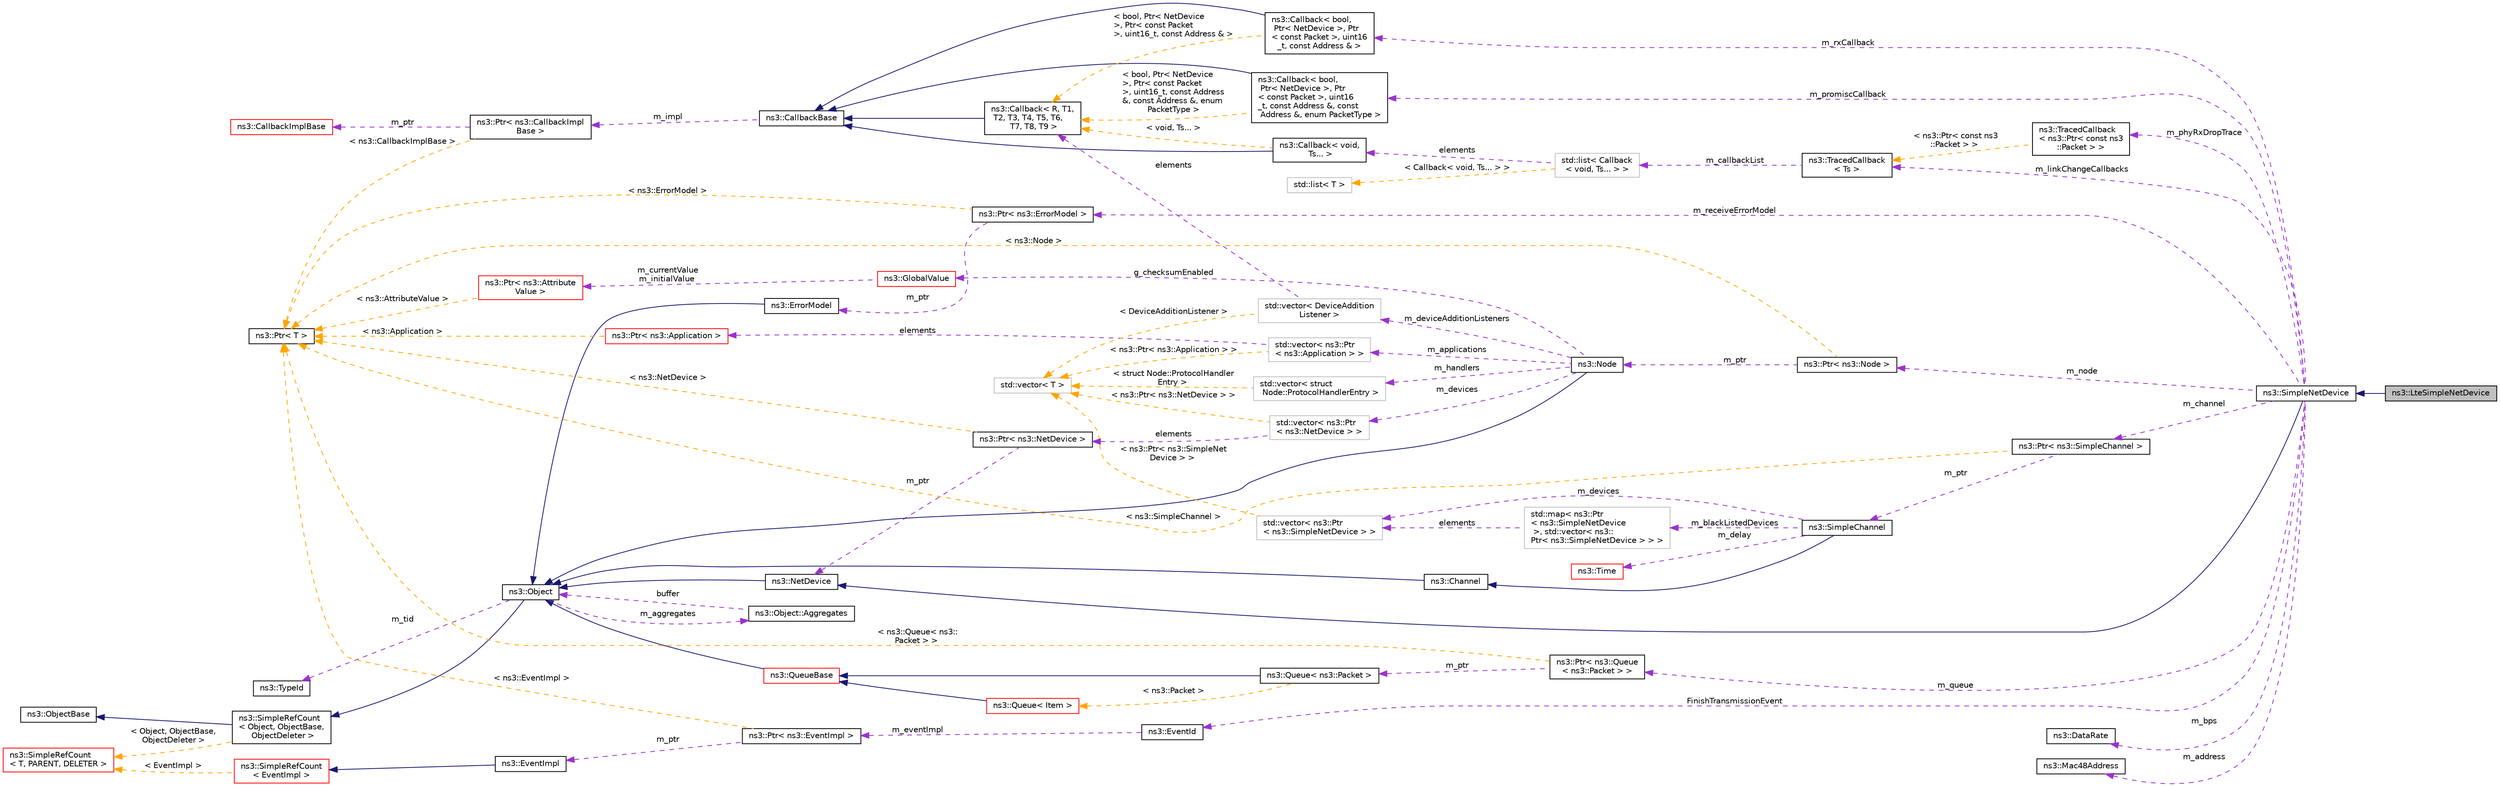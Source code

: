 digraph "ns3::LteSimpleNetDevice"
{
 // LATEX_PDF_SIZE
  edge [fontname="Helvetica",fontsize="10",labelfontname="Helvetica",labelfontsize="10"];
  node [fontname="Helvetica",fontsize="10",shape=record];
  rankdir="LR";
  Node1 [label="ns3::LteSimpleNetDevice",height=0.2,width=0.4,color="black", fillcolor="grey75", style="filled", fontcolor="black",tooltip="The LteSimpleNetDevice class implements the LTE simple net device."];
  Node2 -> Node1 [dir="back",color="midnightblue",fontsize="10",style="solid",fontname="Helvetica"];
  Node2 [label="ns3::SimpleNetDevice",height=0.2,width=0.4,color="black", fillcolor="white", style="filled",URL="$classns3_1_1_simple_net_device.html",tooltip="This device assumes 48-bit mac addressing; there is also the possibility to add an ErrorModel if you ..."];
  Node3 -> Node2 [dir="back",color="midnightblue",fontsize="10",style="solid",fontname="Helvetica"];
  Node3 [label="ns3::NetDevice",height=0.2,width=0.4,color="black", fillcolor="white", style="filled",URL="$classns3_1_1_net_device.html",tooltip="Network layer to device interface."];
  Node4 -> Node3 [dir="back",color="midnightblue",fontsize="10",style="solid",fontname="Helvetica"];
  Node4 [label="ns3::Object",height=0.2,width=0.4,color="black", fillcolor="white", style="filled",URL="$classns3_1_1_object.html",tooltip="A base class which provides memory management and object aggregation."];
  Node5 -> Node4 [dir="back",color="midnightblue",fontsize="10",style="solid",fontname="Helvetica"];
  Node5 [label="ns3::SimpleRefCount\l\< Object, ObjectBase,\l ObjectDeleter \>",height=0.2,width=0.4,color="black", fillcolor="white", style="filled",URL="$classns3_1_1_simple_ref_count.html",tooltip=" "];
  Node6 -> Node5 [dir="back",color="midnightblue",fontsize="10",style="solid",fontname="Helvetica"];
  Node6 [label="ns3::ObjectBase",height=0.2,width=0.4,color="black", fillcolor="white", style="filled",URL="$classns3_1_1_object_base.html",tooltip="Anchor the ns-3 type and attribute system."];
  Node7 -> Node5 [dir="back",color="orange",fontsize="10",style="dashed",label=" \< Object, ObjectBase,\l ObjectDeleter \>" ,fontname="Helvetica"];
  Node7 [label="ns3::SimpleRefCount\l\< T, PARENT, DELETER \>",height=0.2,width=0.4,color="red", fillcolor="white", style="filled",URL="$classns3_1_1_simple_ref_count.html",tooltip="A template-based reference counting class."];
  Node9 -> Node4 [dir="back",color="darkorchid3",fontsize="10",style="dashed",label=" m_tid" ,fontname="Helvetica"];
  Node9 [label="ns3::TypeId",height=0.2,width=0.4,color="black", fillcolor="white", style="filled",URL="$classns3_1_1_type_id.html",tooltip="a unique identifier for an interface."];
  Node10 -> Node4 [dir="back",color="darkorchid3",fontsize="10",style="dashed",label=" m_aggregates" ,fontname="Helvetica"];
  Node10 [label="ns3::Object::Aggregates",height=0.2,width=0.4,color="black", fillcolor="white", style="filled",URL="$structns3_1_1_object_1_1_aggregates.html",tooltip="The list of Objects aggregated to this one."];
  Node4 -> Node10 [dir="back",color="darkorchid3",fontsize="10",style="dashed",label=" buffer" ,fontname="Helvetica"];
  Node11 -> Node2 [dir="back",color="darkorchid3",fontsize="10",style="dashed",label=" m_bps" ,fontname="Helvetica"];
  Node11 [label="ns3::DataRate",height=0.2,width=0.4,color="black", fillcolor="white", style="filled",URL="$classns3_1_1_data_rate.html",tooltip="Class for representing data rates."];
  Node12 -> Node2 [dir="back",color="darkorchid3",fontsize="10",style="dashed",label=" m_phyRxDropTrace" ,fontname="Helvetica"];
  Node12 [label="ns3::TracedCallback\l\< ns3::Ptr\< const ns3\l::Packet \> \>",height=0.2,width=0.4,color="black", fillcolor="white", style="filled",URL="$classns3_1_1_traced_callback.html",tooltip=" "];
  Node13 -> Node12 [dir="back",color="orange",fontsize="10",style="dashed",label=" \< ns3::Ptr\< const ns3\l::Packet \> \>" ,fontname="Helvetica"];
  Node13 [label="ns3::TracedCallback\l\< Ts \>",height=0.2,width=0.4,color="black", fillcolor="white", style="filled",URL="$classns3_1_1_traced_callback.html",tooltip="Forward calls to a chain of Callback."];
  Node14 -> Node13 [dir="back",color="darkorchid3",fontsize="10",style="dashed",label=" m_callbackList" ,fontname="Helvetica"];
  Node14 [label="std::list\< Callback\l\< void, Ts... \> \>",height=0.2,width=0.4,color="grey75", fillcolor="white", style="filled",tooltip=" "];
  Node15 -> Node14 [dir="back",color="darkorchid3",fontsize="10",style="dashed",label=" elements" ,fontname="Helvetica"];
  Node15 [label="ns3::Callback\< void,\l Ts... \>",height=0.2,width=0.4,color="black", fillcolor="white", style="filled",URL="$classns3_1_1_callback.html",tooltip=" "];
  Node16 -> Node15 [dir="back",color="midnightblue",fontsize="10",style="solid",fontname="Helvetica"];
  Node16 [label="ns3::CallbackBase",height=0.2,width=0.4,color="black", fillcolor="white", style="filled",URL="$classns3_1_1_callback_base.html",tooltip="Base class for Callback class."];
  Node17 -> Node16 [dir="back",color="darkorchid3",fontsize="10",style="dashed",label=" m_impl" ,fontname="Helvetica"];
  Node17 [label="ns3::Ptr\< ns3::CallbackImpl\lBase \>",height=0.2,width=0.4,color="black", fillcolor="white", style="filled",URL="$classns3_1_1_ptr.html",tooltip=" "];
  Node18 -> Node17 [dir="back",color="darkorchid3",fontsize="10",style="dashed",label=" m_ptr" ,fontname="Helvetica"];
  Node18 [label="ns3::CallbackImplBase",height=0.2,width=0.4,color="red", fillcolor="white", style="filled",URL="$classns3_1_1_callback_impl_base.html",tooltip="Abstract base class for CallbackImpl Provides reference counting and equality test."];
  Node20 -> Node17 [dir="back",color="orange",fontsize="10",style="dashed",label=" \< ns3::CallbackImplBase \>" ,fontname="Helvetica"];
  Node20 [label="ns3::Ptr\< T \>",height=0.2,width=0.4,color="black", fillcolor="white", style="filled",URL="$classns3_1_1_ptr.html",tooltip="Smart pointer class similar to boost::intrusive_ptr."];
  Node21 -> Node15 [dir="back",color="orange",fontsize="10",style="dashed",label=" \< void, Ts... \>" ,fontname="Helvetica"];
  Node21 [label="ns3::Callback\< R, T1,\l T2, T3, T4, T5, T6,\l T7, T8, T9 \>",height=0.2,width=0.4,color="black", fillcolor="white", style="filled",URL="$classns3_1_1_callback.html",tooltip="Callback template class."];
  Node16 -> Node21 [dir="back",color="midnightblue",fontsize="10",style="solid",fontname="Helvetica"];
  Node22 -> Node14 [dir="back",color="orange",fontsize="10",style="dashed",label=" \< Callback\< void, Ts... \> \>" ,fontname="Helvetica"];
  Node22 [label="std::list\< T \>",height=0.2,width=0.4,color="grey75", fillcolor="white", style="filled",tooltip=" "];
  Node24 -> Node2 [dir="back",color="darkorchid3",fontsize="10",style="dashed",label=" m_address" ,fontname="Helvetica"];
  Node24 [label="ns3::Mac48Address",height=0.2,width=0.4,color="black", fillcolor="white", style="filled",URL="$classns3_1_1_mac48_address.html",tooltip="an EUI-48 address"];
  Node25 -> Node2 [dir="back",color="darkorchid3",fontsize="10",style="dashed",label=" m_promiscCallback" ,fontname="Helvetica"];
  Node25 [label="ns3::Callback\< bool,\l Ptr\< NetDevice \>, Ptr\l\< const Packet \>, uint16\l_t, const Address &, const\l Address &, enum PacketType \>",height=0.2,width=0.4,color="black", fillcolor="white", style="filled",URL="$classns3_1_1_callback.html",tooltip=" "];
  Node16 -> Node25 [dir="back",color="midnightblue",fontsize="10",style="solid",fontname="Helvetica"];
  Node21 -> Node25 [dir="back",color="orange",fontsize="10",style="dashed",label=" \< bool, Ptr\< NetDevice\l \>, Ptr\< const Packet\l \>, uint16_t, const Address\l &, const Address &, enum\l PacketType \>" ,fontname="Helvetica"];
  Node26 -> Node2 [dir="back",color="darkorchid3",fontsize="10",style="dashed",label=" FinishTransmissionEvent" ,fontname="Helvetica"];
  Node26 [label="ns3::EventId",height=0.2,width=0.4,color="black", fillcolor="white", style="filled",URL="$classns3_1_1_event_id.html",tooltip="An identifier for simulation events."];
  Node27 -> Node26 [dir="back",color="darkorchid3",fontsize="10",style="dashed",label=" m_eventImpl" ,fontname="Helvetica"];
  Node27 [label="ns3::Ptr\< ns3::EventImpl \>",height=0.2,width=0.4,color="black", fillcolor="white", style="filled",URL="$classns3_1_1_ptr.html",tooltip=" "];
  Node28 -> Node27 [dir="back",color="darkorchid3",fontsize="10",style="dashed",label=" m_ptr" ,fontname="Helvetica"];
  Node28 [label="ns3::EventImpl",height=0.2,width=0.4,color="black", fillcolor="white", style="filled",URL="$classns3_1_1_event_impl.html",tooltip="A simulation event."];
  Node29 -> Node28 [dir="back",color="midnightblue",fontsize="10",style="solid",fontname="Helvetica"];
  Node29 [label="ns3::SimpleRefCount\l\< EventImpl \>",height=0.2,width=0.4,color="red", fillcolor="white", style="filled",URL="$classns3_1_1_simple_ref_count.html",tooltip=" "];
  Node7 -> Node29 [dir="back",color="orange",fontsize="10",style="dashed",label=" \< EventImpl \>" ,fontname="Helvetica"];
  Node20 -> Node27 [dir="back",color="orange",fontsize="10",style="dashed",label=" \< ns3::EventImpl \>" ,fontname="Helvetica"];
  Node30 -> Node2 [dir="back",color="darkorchid3",fontsize="10",style="dashed",label=" m_node" ,fontname="Helvetica"];
  Node30 [label="ns3::Ptr\< ns3::Node \>",height=0.2,width=0.4,color="black", fillcolor="white", style="filled",URL="$classns3_1_1_ptr.html",tooltip=" "];
  Node31 -> Node30 [dir="back",color="darkorchid3",fontsize="10",style="dashed",label=" m_ptr" ,fontname="Helvetica"];
  Node31 [label="ns3::Node",height=0.2,width=0.4,color="black", fillcolor="white", style="filled",URL="$classns3_1_1_node.html",tooltip="A network Node."];
  Node4 -> Node31 [dir="back",color="midnightblue",fontsize="10",style="solid",fontname="Helvetica"];
  Node32 -> Node31 [dir="back",color="darkorchid3",fontsize="10",style="dashed",label=" m_applications" ,fontname="Helvetica"];
  Node32 [label="std::vector\< ns3::Ptr\l\< ns3::Application \> \>",height=0.2,width=0.4,color="grey75", fillcolor="white", style="filled",tooltip=" "];
  Node33 -> Node32 [dir="back",color="darkorchid3",fontsize="10",style="dashed",label=" elements" ,fontname="Helvetica"];
  Node33 [label="ns3::Ptr\< ns3::Application \>",height=0.2,width=0.4,color="red", fillcolor="white", style="filled",URL="$classns3_1_1_ptr.html",tooltip=" "];
  Node20 -> Node33 [dir="back",color="orange",fontsize="10",style="dashed",label=" \< ns3::Application \>" ,fontname="Helvetica"];
  Node38 -> Node32 [dir="back",color="orange",fontsize="10",style="dashed",label=" \< ns3::Ptr\< ns3::Application \> \>" ,fontname="Helvetica"];
  Node38 [label="std::vector\< T \>",height=0.2,width=0.4,color="grey75", fillcolor="white", style="filled",tooltip=" "];
  Node39 -> Node31 [dir="back",color="darkorchid3",fontsize="10",style="dashed",label=" m_devices" ,fontname="Helvetica"];
  Node39 [label="std::vector\< ns3::Ptr\l\< ns3::NetDevice \> \>",height=0.2,width=0.4,color="grey75", fillcolor="white", style="filled",tooltip=" "];
  Node40 -> Node39 [dir="back",color="darkorchid3",fontsize="10",style="dashed",label=" elements" ,fontname="Helvetica"];
  Node40 [label="ns3::Ptr\< ns3::NetDevice \>",height=0.2,width=0.4,color="black", fillcolor="white", style="filled",URL="$classns3_1_1_ptr.html",tooltip=" "];
  Node3 -> Node40 [dir="back",color="darkorchid3",fontsize="10",style="dashed",label=" m_ptr" ,fontname="Helvetica"];
  Node20 -> Node40 [dir="back",color="orange",fontsize="10",style="dashed",label=" \< ns3::NetDevice \>" ,fontname="Helvetica"];
  Node38 -> Node39 [dir="back",color="orange",fontsize="10",style="dashed",label=" \< ns3::Ptr\< ns3::NetDevice \> \>" ,fontname="Helvetica"];
  Node41 -> Node31 [dir="back",color="darkorchid3",fontsize="10",style="dashed",label=" g_checksumEnabled" ,fontname="Helvetica"];
  Node41 [label="ns3::GlobalValue",height=0.2,width=0.4,color="red", fillcolor="white", style="filled",URL="$classns3_1_1_global_value.html",tooltip="Hold a so-called 'global value'."];
  Node42 -> Node41 [dir="back",color="darkorchid3",fontsize="10",style="dashed",label=" m_currentValue\nm_initialValue" ,fontname="Helvetica"];
  Node42 [label="ns3::Ptr\< ns3::Attribute\lValue \>",height=0.2,width=0.4,color="red", fillcolor="white", style="filled",URL="$classns3_1_1_ptr.html",tooltip=" "];
  Node20 -> Node42 [dir="back",color="orange",fontsize="10",style="dashed",label=" \< ns3::AttributeValue \>" ,fontname="Helvetica"];
  Node50 -> Node31 [dir="back",color="darkorchid3",fontsize="10",style="dashed",label=" m_handlers" ,fontname="Helvetica"];
  Node50 [label="std::vector\< struct\l Node::ProtocolHandlerEntry \>",height=0.2,width=0.4,color="grey75", fillcolor="white", style="filled",tooltip=" "];
  Node38 -> Node50 [dir="back",color="orange",fontsize="10",style="dashed",label=" \< struct Node::ProtocolHandler\lEntry \>" ,fontname="Helvetica"];
  Node53 -> Node31 [dir="back",color="darkorchid3",fontsize="10",style="dashed",label=" m_deviceAdditionListeners" ,fontname="Helvetica"];
  Node53 [label="std::vector\< DeviceAddition\lListener \>",height=0.2,width=0.4,color="grey75", fillcolor="white", style="filled",tooltip=" "];
  Node21 -> Node53 [dir="back",color="darkorchid3",fontsize="10",style="dashed",label=" elements" ,fontname="Helvetica"];
  Node38 -> Node53 [dir="back",color="orange",fontsize="10",style="dashed",label=" \< DeviceAdditionListener \>" ,fontname="Helvetica"];
  Node20 -> Node30 [dir="back",color="orange",fontsize="10",style="dashed",label=" \< ns3::Node \>" ,fontname="Helvetica"];
  Node13 -> Node2 [dir="back",color="darkorchid3",fontsize="10",style="dashed",label=" m_linkChangeCallbacks" ,fontname="Helvetica"];
  Node54 -> Node2 [dir="back",color="darkorchid3",fontsize="10",style="dashed",label=" m_rxCallback" ,fontname="Helvetica"];
  Node54 [label="ns3::Callback\< bool,\l Ptr\< NetDevice \>, Ptr\l\< const Packet \>, uint16\l_t, const Address & \>",height=0.2,width=0.4,color="black", fillcolor="white", style="filled",URL="$classns3_1_1_callback.html",tooltip=" "];
  Node16 -> Node54 [dir="back",color="midnightblue",fontsize="10",style="solid",fontname="Helvetica"];
  Node21 -> Node54 [dir="back",color="orange",fontsize="10",style="dashed",label=" \< bool, Ptr\< NetDevice\l \>, Ptr\< const Packet\l \>, uint16_t, const Address & \>" ,fontname="Helvetica"];
  Node55 -> Node2 [dir="back",color="darkorchid3",fontsize="10",style="dashed",label=" m_queue" ,fontname="Helvetica"];
  Node55 [label="ns3::Ptr\< ns3::Queue\l\< ns3::Packet \> \>",height=0.2,width=0.4,color="black", fillcolor="white", style="filled",URL="$classns3_1_1_ptr.html",tooltip=" "];
  Node56 -> Node55 [dir="back",color="darkorchid3",fontsize="10",style="dashed",label=" m_ptr" ,fontname="Helvetica"];
  Node56 [label="ns3::Queue\< ns3::Packet \>",height=0.2,width=0.4,color="black", fillcolor="white", style="filled",URL="$classns3_1_1_queue.html",tooltip=" "];
  Node57 -> Node56 [dir="back",color="midnightblue",fontsize="10",style="solid",fontname="Helvetica"];
  Node57 [label="ns3::QueueBase",height=0.2,width=0.4,color="red", fillcolor="white", style="filled",URL="$classns3_1_1_queue_base.html",tooltip="Abstract base class for packet Queues."];
  Node4 -> Node57 [dir="back",color="midnightblue",fontsize="10",style="solid",fontname="Helvetica"];
  Node62 -> Node56 [dir="back",color="orange",fontsize="10",style="dashed",label=" \< ns3::Packet \>" ,fontname="Helvetica"];
  Node62 [label="ns3::Queue\< Item \>",height=0.2,width=0.4,color="red", fillcolor="white", style="filled",URL="$classns3_1_1_queue.html",tooltip="Template class for packet Queues."];
  Node57 -> Node62 [dir="back",color="midnightblue",fontsize="10",style="solid",fontname="Helvetica"];
  Node20 -> Node55 [dir="back",color="orange",fontsize="10",style="dashed",label=" \< ns3::Queue\< ns3::\lPacket \> \>" ,fontname="Helvetica"];
  Node66 -> Node2 [dir="back",color="darkorchid3",fontsize="10",style="dashed",label=" m_channel" ,fontname="Helvetica"];
  Node66 [label="ns3::Ptr\< ns3::SimpleChannel \>",height=0.2,width=0.4,color="black", fillcolor="white", style="filled",URL="$classns3_1_1_ptr.html",tooltip=" "];
  Node67 -> Node66 [dir="back",color="darkorchid3",fontsize="10",style="dashed",label=" m_ptr" ,fontname="Helvetica"];
  Node67 [label="ns3::SimpleChannel",height=0.2,width=0.4,color="black", fillcolor="white", style="filled",URL="$classns3_1_1_simple_channel.html",tooltip="A simple channel, for simple things and testing."];
  Node68 -> Node67 [dir="back",color="midnightblue",fontsize="10",style="solid",fontname="Helvetica"];
  Node68 [label="ns3::Channel",height=0.2,width=0.4,color="black", fillcolor="white", style="filled",URL="$classns3_1_1_channel.html",tooltip="Abstract Channel Base Class."];
  Node4 -> Node68 [dir="back",color="midnightblue",fontsize="10",style="solid",fontname="Helvetica"];
  Node69 -> Node67 [dir="back",color="darkorchid3",fontsize="10",style="dashed",label=" m_devices" ,fontname="Helvetica"];
  Node69 [label="std::vector\< ns3::Ptr\l\< ns3::SimpleNetDevice \> \>",height=0.2,width=0.4,color="grey75", fillcolor="white", style="filled",tooltip=" "];
  Node38 -> Node69 [dir="back",color="orange",fontsize="10",style="dashed",label=" \< ns3::Ptr\< ns3::SimpleNet\lDevice \> \>" ,fontname="Helvetica"];
  Node71 -> Node67 [dir="back",color="darkorchid3",fontsize="10",style="dashed",label=" m_blackListedDevices" ,fontname="Helvetica"];
  Node71 [label="std::map\< ns3::Ptr\l\< ns3::SimpleNetDevice\l \>, std::vector\< ns3::\lPtr\< ns3::SimpleNetDevice \> \> \>",height=0.2,width=0.4,color="grey75", fillcolor="white", style="filled",tooltip=" "];
  Node69 -> Node71 [dir="back",color="darkorchid3",fontsize="10",style="dashed",label=" elements" ,fontname="Helvetica"];
  Node35 -> Node67 [dir="back",color="darkorchid3",fontsize="10",style="dashed",label=" m_delay" ,fontname="Helvetica"];
  Node35 [label="ns3::Time",height=0.2,width=0.4,color="red", fillcolor="white", style="filled",URL="$classns3_1_1_time.html",tooltip="Simulation virtual time values and global simulation resolution."];
  Node20 -> Node66 [dir="back",color="orange",fontsize="10",style="dashed",label=" \< ns3::SimpleChannel \>" ,fontname="Helvetica"];
  Node73 -> Node2 [dir="back",color="darkorchid3",fontsize="10",style="dashed",label=" m_receiveErrorModel" ,fontname="Helvetica"];
  Node73 [label="ns3::Ptr\< ns3::ErrorModel \>",height=0.2,width=0.4,color="black", fillcolor="white", style="filled",URL="$classns3_1_1_ptr.html",tooltip=" "];
  Node74 -> Node73 [dir="back",color="darkorchid3",fontsize="10",style="dashed",label=" m_ptr" ,fontname="Helvetica"];
  Node74 [label="ns3::ErrorModel",height=0.2,width=0.4,color="black", fillcolor="white", style="filled",URL="$classns3_1_1_error_model.html",tooltip="General error model that can be used to corrupt packets."];
  Node4 -> Node74 [dir="back",color="midnightblue",fontsize="10",style="solid",fontname="Helvetica"];
  Node20 -> Node73 [dir="back",color="orange",fontsize="10",style="dashed",label=" \< ns3::ErrorModel \>" ,fontname="Helvetica"];
}
